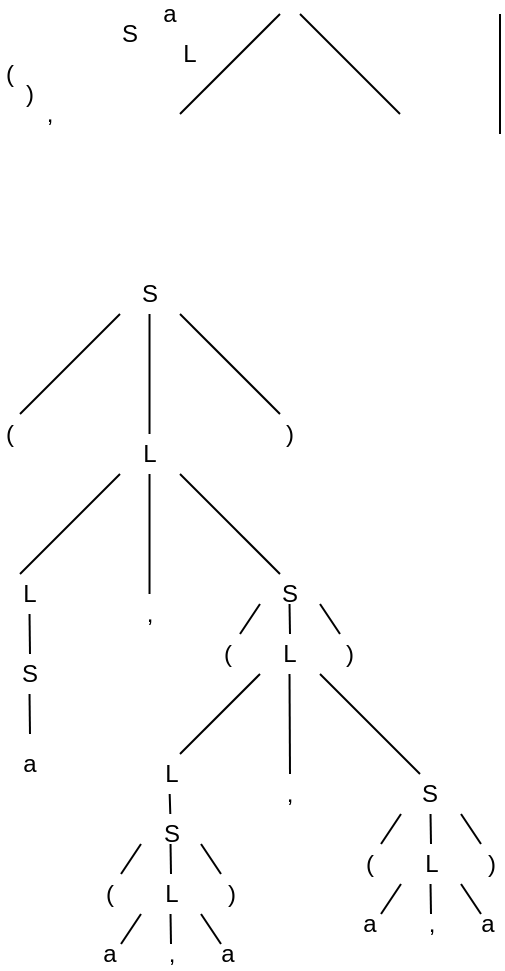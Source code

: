 <mxfile>
    <diagram id="gK91ipvJghFThZKfOc4u" name="第 1 页">
        <mxGraphModel dx="276" dy="312" grid="1" gridSize="10" guides="1" tooltips="1" connect="1" arrows="1" fold="1" page="1" pageScale="1" pageWidth="827" pageHeight="1169" math="0" shadow="0">
            <root>
                <mxCell id="0"/>
                <mxCell id="1" parent="0"/>
                <mxCell id="16" value="S" style="text;html=1;align=center;verticalAlign=middle;whiteSpace=wrap;rounded=0;" vertex="1" parent="1">
                    <mxGeometry x="360" y="220" width="10" as="geometry"/>
                </mxCell>
                <mxCell id="17" value="L" style="text;html=1;align=center;verticalAlign=middle;whiteSpace=wrap;rounded=0;" vertex="1" parent="1">
                    <mxGeometry x="390" y="230" width="10" as="geometry"/>
                </mxCell>
                <mxCell id="18" value="a" style="text;html=1;align=center;verticalAlign=middle;whiteSpace=wrap;rounded=0;" vertex="1" parent="1">
                    <mxGeometry x="380" y="210" width="10" as="geometry"/>
                </mxCell>
                <mxCell id="19" value="" style="endArrow=none;html=1;" edge="1" parent="1">
                    <mxGeometry width="50" height="50" relative="1" as="geometry">
                        <mxPoint x="390" y="260" as="sourcePoint"/>
                        <mxPoint x="440" y="210" as="targetPoint"/>
                    </mxGeometry>
                </mxCell>
                <mxCell id="20" value="" style="endArrow=none;html=1;" edge="1" parent="1">
                    <mxGeometry width="50" height="50" relative="1" as="geometry">
                        <mxPoint x="500" y="260" as="sourcePoint"/>
                        <mxPoint x="450" y="210" as="targetPoint"/>
                    </mxGeometry>
                </mxCell>
                <mxCell id="21" value="" style="endArrow=none;html=1;" edge="1" parent="1">
                    <mxGeometry width="50" height="50" relative="1" as="geometry">
                        <mxPoint x="550" y="270" as="sourcePoint"/>
                        <mxPoint x="550" y="210" as="targetPoint"/>
                    </mxGeometry>
                </mxCell>
                <mxCell id="23" value="(" style="text;html=1;align=center;verticalAlign=middle;whiteSpace=wrap;rounded=0;" vertex="1" parent="1">
                    <mxGeometry x="300" y="240" width="10" as="geometry"/>
                </mxCell>
                <mxCell id="26" value=")" style="text;html=1;align=center;verticalAlign=middle;whiteSpace=wrap;rounded=0;" vertex="1" parent="1">
                    <mxGeometry x="310" y="250" width="10" as="geometry"/>
                </mxCell>
                <mxCell id="27" value="," style="text;html=1;align=center;verticalAlign=middle;whiteSpace=wrap;rounded=0;" vertex="1" parent="1">
                    <mxGeometry x="320" y="260" width="10" as="geometry"/>
                </mxCell>
                <mxCell id="28" value="S" style="text;html=1;align=center;verticalAlign=middle;whiteSpace=wrap;rounded=0;" vertex="1" parent="1">
                    <mxGeometry x="370" y="350" width="10" as="geometry"/>
                </mxCell>
                <mxCell id="29" value="" style="endArrow=none;html=1;" edge="1" parent="1">
                    <mxGeometry width="50" height="50" relative="1" as="geometry">
                        <mxPoint x="310" y="410" as="sourcePoint"/>
                        <mxPoint x="360" y="360" as="targetPoint"/>
                    </mxGeometry>
                </mxCell>
                <mxCell id="30" value="" style="endArrow=none;html=1;" edge="1" parent="1">
                    <mxGeometry width="50" height="50" relative="1" as="geometry">
                        <mxPoint x="440" y="410" as="sourcePoint"/>
                        <mxPoint x="390" y="360" as="targetPoint"/>
                    </mxGeometry>
                </mxCell>
                <mxCell id="31" value="" style="endArrow=none;html=1;" edge="1" parent="1">
                    <mxGeometry width="50" height="50" relative="1" as="geometry">
                        <mxPoint x="374.76" y="420" as="sourcePoint"/>
                        <mxPoint x="374.76" y="360" as="targetPoint"/>
                    </mxGeometry>
                </mxCell>
                <mxCell id="32" value="(" style="text;html=1;align=center;verticalAlign=middle;whiteSpace=wrap;rounded=0;" vertex="1" parent="1">
                    <mxGeometry x="300" y="420" width="10" as="geometry"/>
                </mxCell>
                <mxCell id="33" value=")" style="text;html=1;align=center;verticalAlign=middle;whiteSpace=wrap;rounded=0;" vertex="1" parent="1">
                    <mxGeometry x="440" y="420" width="10" as="geometry"/>
                </mxCell>
                <mxCell id="34" value="L" style="text;html=1;align=center;verticalAlign=middle;whiteSpace=wrap;rounded=0;" vertex="1" parent="1">
                    <mxGeometry x="370" y="430" width="10" as="geometry"/>
                </mxCell>
                <mxCell id="35" value="" style="endArrow=none;html=1;" edge="1" parent="1">
                    <mxGeometry width="50" height="50" relative="1" as="geometry">
                        <mxPoint x="310" y="490" as="sourcePoint"/>
                        <mxPoint x="360" y="440" as="targetPoint"/>
                    </mxGeometry>
                </mxCell>
                <mxCell id="36" value="" style="endArrow=none;html=1;" edge="1" parent="1">
                    <mxGeometry width="50" height="50" relative="1" as="geometry">
                        <mxPoint x="440" y="490" as="sourcePoint"/>
                        <mxPoint x="390" y="440" as="targetPoint"/>
                    </mxGeometry>
                </mxCell>
                <mxCell id="37" value="" style="endArrow=none;html=1;" edge="1" parent="1">
                    <mxGeometry width="50" height="50" relative="1" as="geometry">
                        <mxPoint x="374.76" y="500" as="sourcePoint"/>
                        <mxPoint x="374.76" y="440" as="targetPoint"/>
                    </mxGeometry>
                </mxCell>
                <mxCell id="38" value="," style="text;html=1;align=center;verticalAlign=middle;whiteSpace=wrap;rounded=0;" vertex="1" parent="1">
                    <mxGeometry x="370" y="510" width="10" as="geometry"/>
                </mxCell>
                <mxCell id="39" value="L" style="text;html=1;align=center;verticalAlign=middle;whiteSpace=wrap;rounded=0;" vertex="1" parent="1">
                    <mxGeometry x="310" y="500" width="10" as="geometry"/>
                </mxCell>
                <mxCell id="40" value="" style="endArrow=none;html=1;" edge="1" parent="1">
                    <mxGeometry width="50" height="50" relative="1" as="geometry">
                        <mxPoint x="315" y="530" as="sourcePoint"/>
                        <mxPoint x="314.76" y="510" as="targetPoint"/>
                    </mxGeometry>
                </mxCell>
                <mxCell id="43" value="S" style="text;html=1;align=center;verticalAlign=middle;whiteSpace=wrap;rounded=0;" vertex="1" parent="1">
                    <mxGeometry x="310" y="540" width="10" as="geometry"/>
                </mxCell>
                <mxCell id="44" value="" style="endArrow=none;html=1;" edge="1" parent="1">
                    <mxGeometry width="50" height="50" relative="1" as="geometry">
                        <mxPoint x="315" y="570" as="sourcePoint"/>
                        <mxPoint x="314.76" y="550" as="targetPoint"/>
                    </mxGeometry>
                </mxCell>
                <mxCell id="45" value="a" style="text;html=1;align=center;verticalAlign=middle;whiteSpace=wrap;rounded=0;" vertex="1" parent="1">
                    <mxGeometry x="310" y="584.5" width="10" as="geometry"/>
                </mxCell>
                <mxCell id="46" value="S" style="text;html=1;align=center;verticalAlign=middle;whiteSpace=wrap;rounded=0;" vertex="1" parent="1">
                    <mxGeometry x="440" y="500" width="10" as="geometry"/>
                </mxCell>
                <mxCell id="47" value="" style="endArrow=none;html=1;" edge="1" parent="1">
                    <mxGeometry width="50" height="50" relative="1" as="geometry">
                        <mxPoint x="420" y="520" as="sourcePoint"/>
                        <mxPoint x="430" y="505" as="targetPoint"/>
                    </mxGeometry>
                </mxCell>
                <mxCell id="48" value="" style="endArrow=none;html=1;" edge="1" parent="1">
                    <mxGeometry width="50" height="50" relative="1" as="geometry">
                        <mxPoint x="470" y="520" as="sourcePoint"/>
                        <mxPoint x="460" y="505" as="targetPoint"/>
                    </mxGeometry>
                </mxCell>
                <mxCell id="49" value="" style="endArrow=none;html=1;" edge="1" parent="1">
                    <mxGeometry width="50" height="50" relative="1" as="geometry">
                        <mxPoint x="445" y="520" as="sourcePoint"/>
                        <mxPoint x="444.76" y="505" as="targetPoint"/>
                    </mxGeometry>
                </mxCell>
                <mxCell id="50" value="(" style="text;html=1;align=center;verticalAlign=middle;whiteSpace=wrap;rounded=0;" vertex="1" parent="1">
                    <mxGeometry x="409" y="530" width="10" as="geometry"/>
                </mxCell>
                <mxCell id="51" value=")" style="text;html=1;align=center;verticalAlign=middle;whiteSpace=wrap;rounded=0;" vertex="1" parent="1">
                    <mxGeometry x="470" y="530" width="10" as="geometry"/>
                </mxCell>
                <mxCell id="52" value="L" style="text;html=1;align=center;verticalAlign=middle;whiteSpace=wrap;rounded=0;" vertex="1" parent="1">
                    <mxGeometry x="440" y="530" width="10" as="geometry"/>
                </mxCell>
                <mxCell id="53" value="" style="endArrow=none;html=1;" edge="1" parent="1">
                    <mxGeometry width="50" height="50" relative="1" as="geometry">
                        <mxPoint x="390" y="580" as="sourcePoint"/>
                        <mxPoint x="430" y="540" as="targetPoint"/>
                    </mxGeometry>
                </mxCell>
                <mxCell id="54" value="" style="endArrow=none;html=1;" edge="1" parent="1">
                    <mxGeometry width="50" height="50" relative="1" as="geometry">
                        <mxPoint x="510" y="590" as="sourcePoint"/>
                        <mxPoint x="460" y="540" as="targetPoint"/>
                    </mxGeometry>
                </mxCell>
                <mxCell id="55" value="" style="endArrow=none;html=1;" edge="1" parent="1">
                    <mxGeometry width="50" height="50" relative="1" as="geometry">
                        <mxPoint x="445" y="590" as="sourcePoint"/>
                        <mxPoint x="444.76" y="540" as="targetPoint"/>
                    </mxGeometry>
                </mxCell>
                <mxCell id="56" value="," style="text;html=1;align=center;verticalAlign=middle;whiteSpace=wrap;rounded=0;" vertex="1" parent="1">
                    <mxGeometry x="440" y="600" width="10" as="geometry"/>
                </mxCell>
                <mxCell id="57" value="L" style="text;html=1;align=center;verticalAlign=middle;whiteSpace=wrap;rounded=0;" vertex="1" parent="1">
                    <mxGeometry x="380.5" y="590" width="10" as="geometry"/>
                </mxCell>
                <mxCell id="58" value="S" style="text;html=1;align=center;verticalAlign=middle;whiteSpace=wrap;rounded=0;" vertex="1" parent="1">
                    <mxGeometry x="510" y="600" width="10" as="geometry"/>
                </mxCell>
                <mxCell id="67" value="S" style="text;html=1;align=center;verticalAlign=middle;whiteSpace=wrap;rounded=0;" vertex="1" parent="1">
                    <mxGeometry x="380.5" y="620" width="10" as="geometry"/>
                </mxCell>
                <mxCell id="68" value="" style="endArrow=none;html=1;" edge="1" parent="1">
                    <mxGeometry width="50" height="50" relative="1" as="geometry">
                        <mxPoint x="360.5" y="640" as="sourcePoint"/>
                        <mxPoint x="370.5" y="625" as="targetPoint"/>
                    </mxGeometry>
                </mxCell>
                <mxCell id="69" value="" style="endArrow=none;html=1;" edge="1" parent="1">
                    <mxGeometry width="50" height="50" relative="1" as="geometry">
                        <mxPoint x="410.5" y="640" as="sourcePoint"/>
                        <mxPoint x="400.5" y="625" as="targetPoint"/>
                    </mxGeometry>
                </mxCell>
                <mxCell id="70" value="" style="endArrow=none;html=1;" edge="1" parent="1">
                    <mxGeometry width="50" height="50" relative="1" as="geometry">
                        <mxPoint x="385.5" y="640" as="sourcePoint"/>
                        <mxPoint x="385.26" y="625" as="targetPoint"/>
                    </mxGeometry>
                </mxCell>
                <mxCell id="71" value="(" style="text;html=1;align=center;verticalAlign=middle;whiteSpace=wrap;rounded=0;" vertex="1" parent="1">
                    <mxGeometry x="349.5" y="650" width="10" as="geometry"/>
                </mxCell>
                <mxCell id="72" value=")" style="text;html=1;align=center;verticalAlign=middle;whiteSpace=wrap;rounded=0;" vertex="1" parent="1">
                    <mxGeometry x="410.5" y="650" width="10" as="geometry"/>
                </mxCell>
                <mxCell id="73" value="L" style="text;html=1;align=center;verticalAlign=middle;whiteSpace=wrap;rounded=0;" vertex="1" parent="1">
                    <mxGeometry x="380.5" y="650" width="10" as="geometry"/>
                </mxCell>
                <mxCell id="74" value="" style="endArrow=none;html=1;" edge="1" parent="1">
                    <mxGeometry width="50" height="50" relative="1" as="geometry">
                        <mxPoint x="385.16" y="610" as="sourcePoint"/>
                        <mxPoint x="384.83" y="600" as="targetPoint"/>
                    </mxGeometry>
                </mxCell>
                <mxCell id="78" value="" style="endArrow=none;html=1;" edge="1" parent="1">
                    <mxGeometry width="50" height="50" relative="1" as="geometry">
                        <mxPoint x="360.5" y="675" as="sourcePoint"/>
                        <mxPoint x="370.5" y="660" as="targetPoint"/>
                    </mxGeometry>
                </mxCell>
                <mxCell id="79" value="" style="endArrow=none;html=1;" edge="1" parent="1">
                    <mxGeometry width="50" height="50" relative="1" as="geometry">
                        <mxPoint x="410.5" y="675" as="sourcePoint"/>
                        <mxPoint x="400.5" y="660" as="targetPoint"/>
                    </mxGeometry>
                </mxCell>
                <mxCell id="80" value="" style="endArrow=none;html=1;" edge="1" parent="1">
                    <mxGeometry width="50" height="50" relative="1" as="geometry">
                        <mxPoint x="385.5" y="675" as="sourcePoint"/>
                        <mxPoint x="385.26" y="660" as="targetPoint"/>
                    </mxGeometry>
                </mxCell>
                <mxCell id="81" value="," style="text;html=1;align=center;verticalAlign=middle;whiteSpace=wrap;rounded=0;" vertex="1" parent="1">
                    <mxGeometry x="380.5" y="680" width="10" as="geometry"/>
                </mxCell>
                <mxCell id="83" value="a" style="text;html=1;align=center;verticalAlign=middle;whiteSpace=wrap;rounded=0;" vertex="1" parent="1">
                    <mxGeometry x="350" y="680" width="10" as="geometry"/>
                </mxCell>
                <mxCell id="84" value="a" style="text;html=1;align=center;verticalAlign=middle;whiteSpace=wrap;rounded=0;" vertex="1" parent="1">
                    <mxGeometry x="409" y="680" width="10" as="geometry"/>
                </mxCell>
                <mxCell id="85" value="" style="endArrow=none;html=1;" edge="1" parent="1">
                    <mxGeometry width="50" height="50" relative="1" as="geometry">
                        <mxPoint x="490.5" y="625" as="sourcePoint"/>
                        <mxPoint x="500.5" y="610" as="targetPoint"/>
                    </mxGeometry>
                </mxCell>
                <mxCell id="86" value="" style="endArrow=none;html=1;" edge="1" parent="1">
                    <mxGeometry width="50" height="50" relative="1" as="geometry">
                        <mxPoint x="540.5" y="625" as="sourcePoint"/>
                        <mxPoint x="530.5" y="610" as="targetPoint"/>
                    </mxGeometry>
                </mxCell>
                <mxCell id="87" value="" style="endArrow=none;html=1;" edge="1" parent="1">
                    <mxGeometry width="50" height="50" relative="1" as="geometry">
                        <mxPoint x="515.5" y="625" as="sourcePoint"/>
                        <mxPoint x="515.26" y="610" as="targetPoint"/>
                    </mxGeometry>
                </mxCell>
                <mxCell id="88" value="(" style="text;html=1;align=center;verticalAlign=middle;whiteSpace=wrap;rounded=0;" vertex="1" parent="1">
                    <mxGeometry x="479.5" y="635" width="10" as="geometry"/>
                </mxCell>
                <mxCell id="89" value=")" style="text;html=1;align=center;verticalAlign=middle;whiteSpace=wrap;rounded=0;" vertex="1" parent="1">
                    <mxGeometry x="540.5" y="635" width="10" as="geometry"/>
                </mxCell>
                <mxCell id="90" value="L" style="text;html=1;align=center;verticalAlign=middle;whiteSpace=wrap;rounded=0;" vertex="1" parent="1">
                    <mxGeometry x="510.5" y="635" width="10" as="geometry"/>
                </mxCell>
                <mxCell id="91" value="" style="endArrow=none;html=1;" edge="1" parent="1">
                    <mxGeometry width="50" height="50" relative="1" as="geometry">
                        <mxPoint x="490.5" y="660" as="sourcePoint"/>
                        <mxPoint x="500.5" y="645" as="targetPoint"/>
                    </mxGeometry>
                </mxCell>
                <mxCell id="92" value="" style="endArrow=none;html=1;" edge="1" parent="1">
                    <mxGeometry width="50" height="50" relative="1" as="geometry">
                        <mxPoint x="540.5" y="660" as="sourcePoint"/>
                        <mxPoint x="530.5" y="645" as="targetPoint"/>
                    </mxGeometry>
                </mxCell>
                <mxCell id="93" value="" style="endArrow=none;html=1;" edge="1" parent="1">
                    <mxGeometry width="50" height="50" relative="1" as="geometry">
                        <mxPoint x="515.5" y="660" as="sourcePoint"/>
                        <mxPoint x="515.26" y="645" as="targetPoint"/>
                    </mxGeometry>
                </mxCell>
                <mxCell id="94" value="," style="text;html=1;align=center;verticalAlign=middle;whiteSpace=wrap;rounded=0;" vertex="1" parent="1">
                    <mxGeometry x="510.5" y="665" width="10" as="geometry"/>
                </mxCell>
                <mxCell id="95" value="a" style="text;html=1;align=center;verticalAlign=middle;whiteSpace=wrap;rounded=0;" vertex="1" parent="1">
                    <mxGeometry x="480" y="665" width="10" as="geometry"/>
                </mxCell>
                <mxCell id="96" value="a" style="text;html=1;align=center;verticalAlign=middle;whiteSpace=wrap;rounded=0;" vertex="1" parent="1">
                    <mxGeometry x="539" y="665" width="10" as="geometry"/>
                </mxCell>
            </root>
        </mxGraphModel>
    </diagram>
</mxfile>